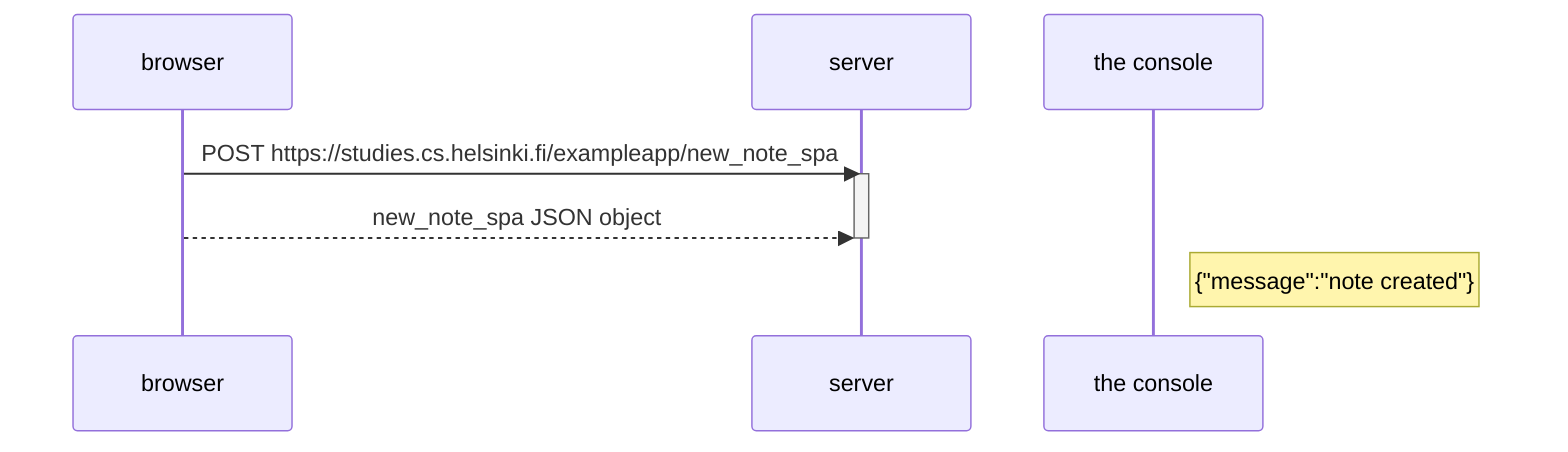 sequenceDiagram
    participant browser
    participant server
    
    browser->>server: POST https://studies.cs.helsinki.fi/exampleapp/new_note_spa
    activate server
    browser-->>server: new_note_spa JSON object
    deactivate server
    
    Note right of the console: {"message":"note created"}